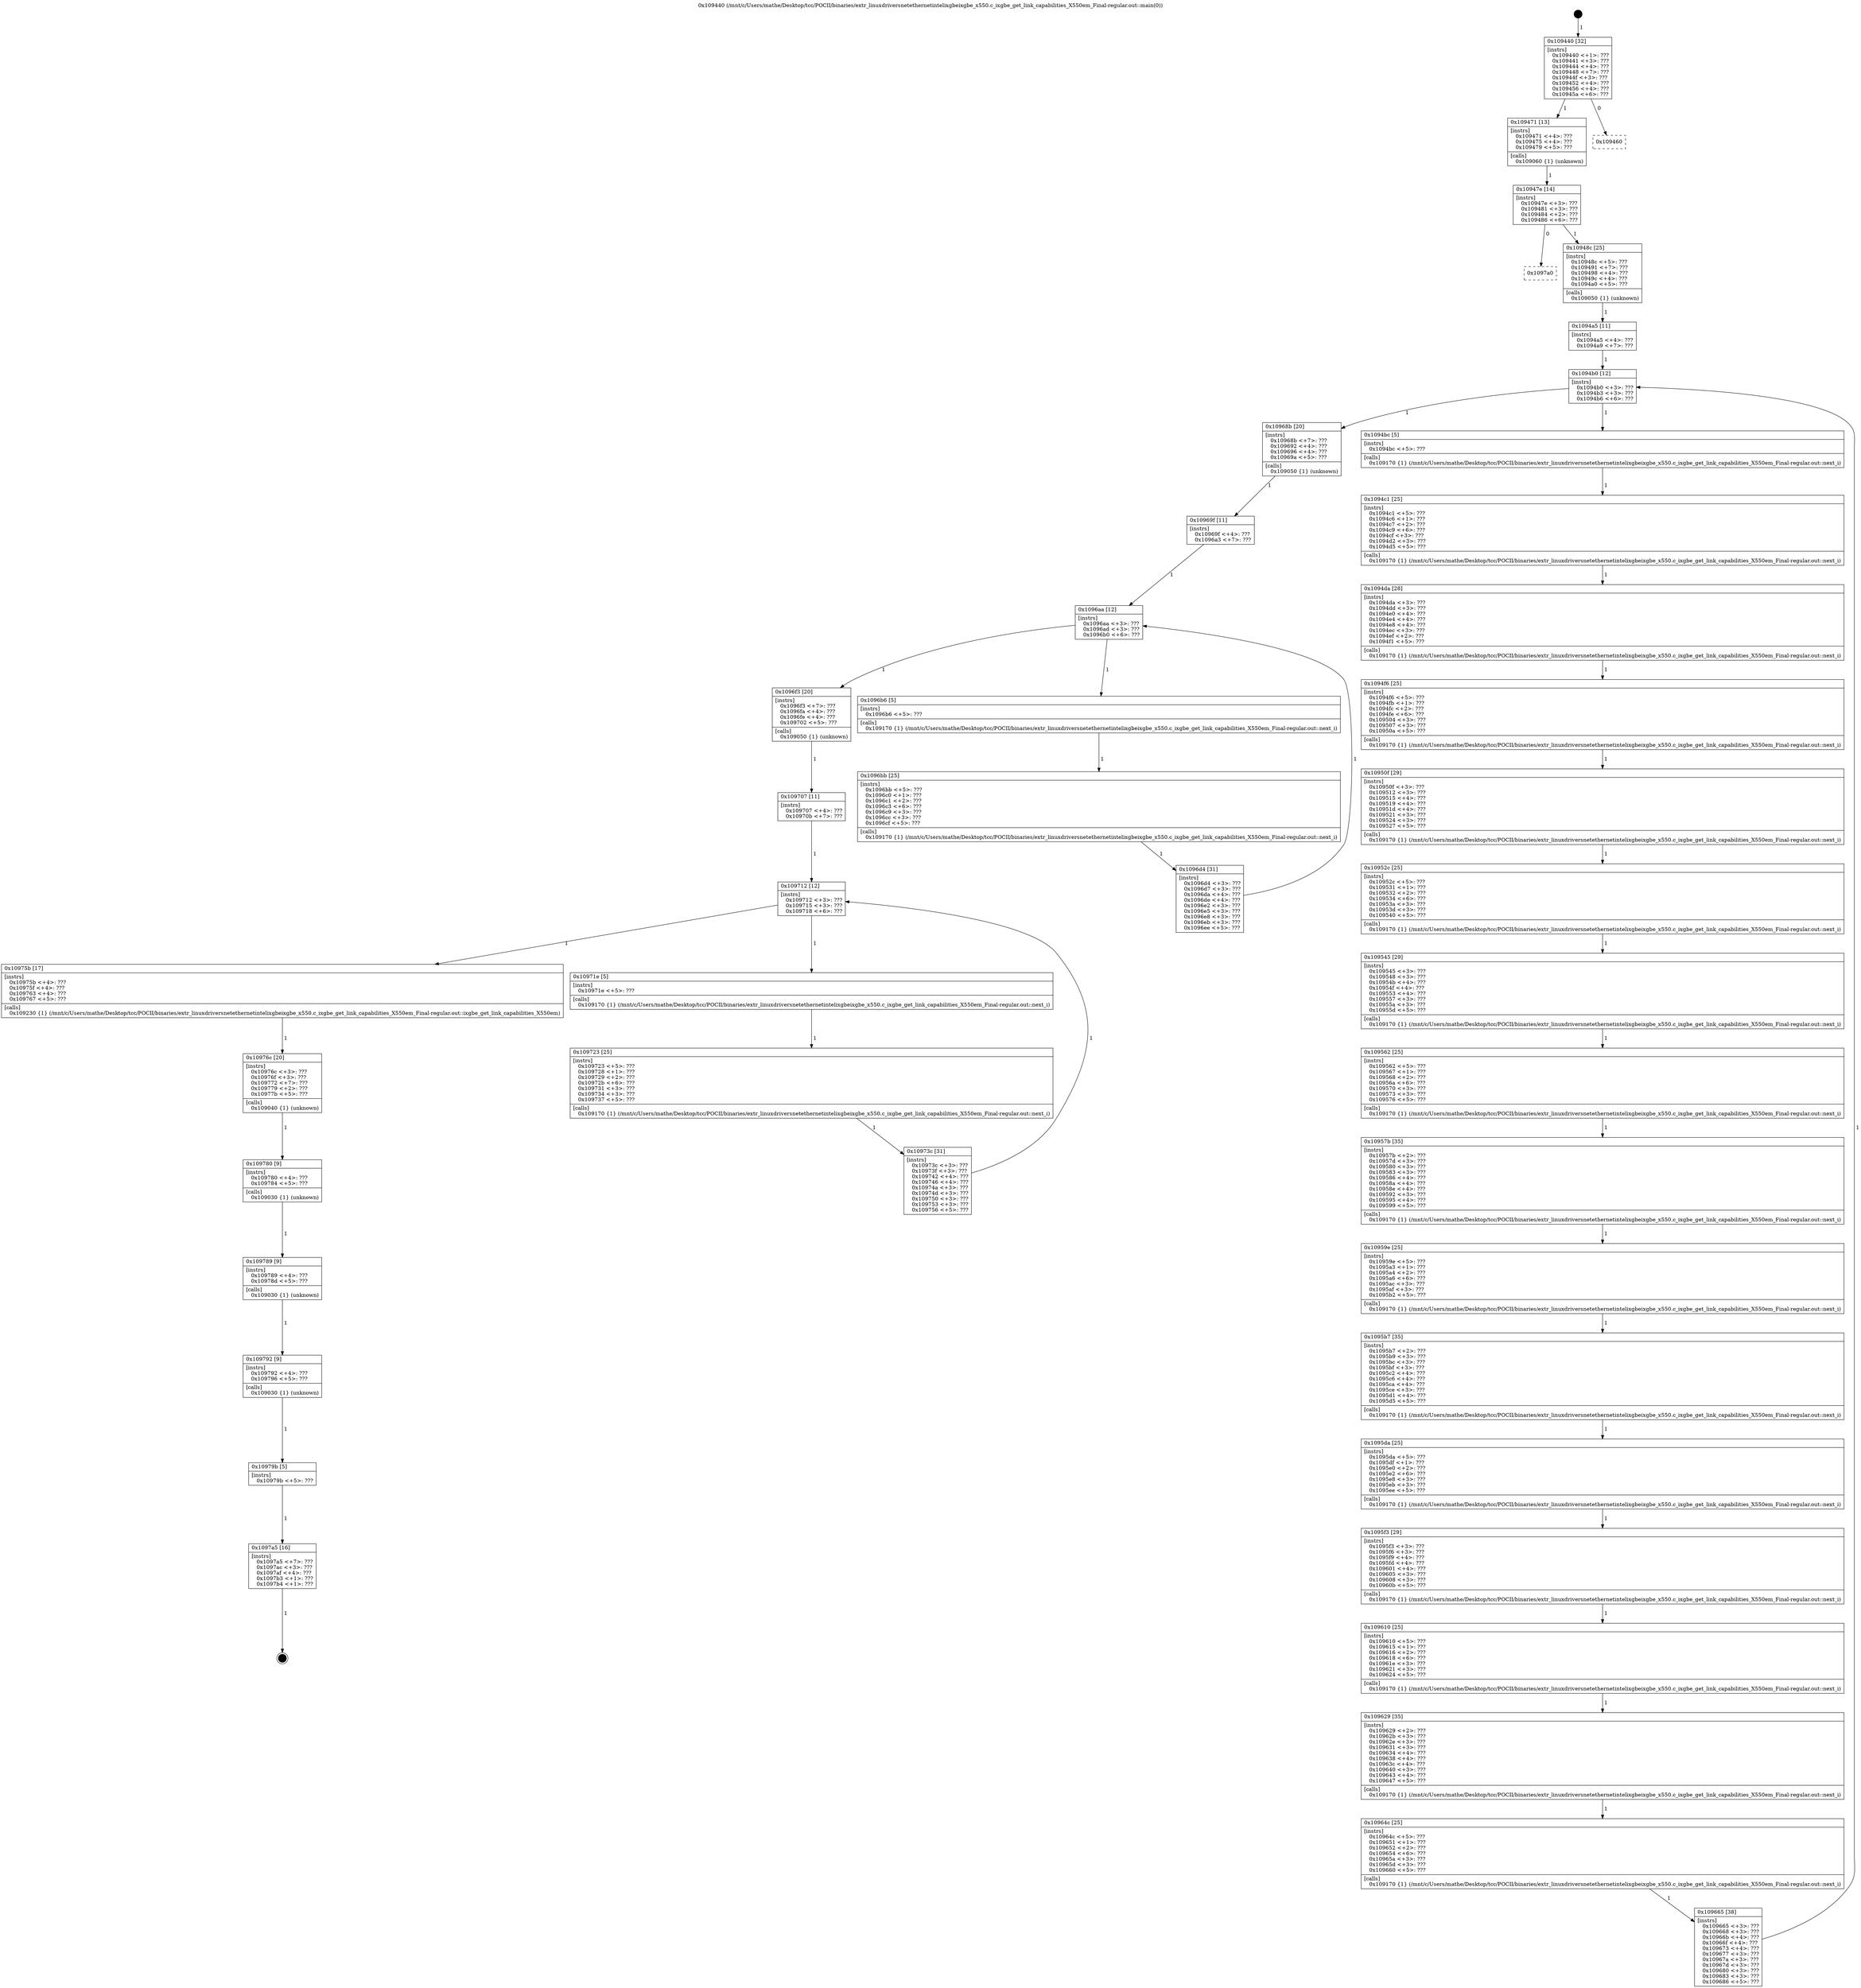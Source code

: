 digraph "0x109440" {
  label = "0x109440 (/mnt/c/Users/mathe/Desktop/tcc/POCII/binaries/extr_linuxdriversnetethernetintelixgbeixgbe_x550.c_ixgbe_get_link_capabilities_X550em_Final-regular.out::main(0))"
  labelloc = "t"
  node[shape=record]

  Entry [label="",width=0.3,height=0.3,shape=circle,fillcolor=black,style=filled]
  "0x109440" [label="{
     0x109440 [32]\l
     | [instrs]\l
     &nbsp;&nbsp;0x109440 \<+1\>: ???\l
     &nbsp;&nbsp;0x109441 \<+3\>: ???\l
     &nbsp;&nbsp;0x109444 \<+4\>: ???\l
     &nbsp;&nbsp;0x109448 \<+7\>: ???\l
     &nbsp;&nbsp;0x10944f \<+3\>: ???\l
     &nbsp;&nbsp;0x109452 \<+4\>: ???\l
     &nbsp;&nbsp;0x109456 \<+4\>: ???\l
     &nbsp;&nbsp;0x10945a \<+6\>: ???\l
  }"]
  "0x109471" [label="{
     0x109471 [13]\l
     | [instrs]\l
     &nbsp;&nbsp;0x109471 \<+4\>: ???\l
     &nbsp;&nbsp;0x109475 \<+4\>: ???\l
     &nbsp;&nbsp;0x109479 \<+5\>: ???\l
     | [calls]\l
     &nbsp;&nbsp;0x109060 \{1\} (unknown)\l
  }"]
  "0x109460" [label="{
     0x109460\l
  }", style=dashed]
  "0x10947e" [label="{
     0x10947e [14]\l
     | [instrs]\l
     &nbsp;&nbsp;0x10947e \<+3\>: ???\l
     &nbsp;&nbsp;0x109481 \<+3\>: ???\l
     &nbsp;&nbsp;0x109484 \<+2\>: ???\l
     &nbsp;&nbsp;0x109486 \<+6\>: ???\l
  }"]
  "0x1097a0" [label="{
     0x1097a0\l
  }", style=dashed]
  "0x10948c" [label="{
     0x10948c [25]\l
     | [instrs]\l
     &nbsp;&nbsp;0x10948c \<+5\>: ???\l
     &nbsp;&nbsp;0x109491 \<+7\>: ???\l
     &nbsp;&nbsp;0x109498 \<+4\>: ???\l
     &nbsp;&nbsp;0x10949c \<+4\>: ???\l
     &nbsp;&nbsp;0x1094a0 \<+5\>: ???\l
     | [calls]\l
     &nbsp;&nbsp;0x109050 \{1\} (unknown)\l
  }"]
  Exit [label="",width=0.3,height=0.3,shape=circle,fillcolor=black,style=filled,peripheries=2]
  "0x1094b0" [label="{
     0x1094b0 [12]\l
     | [instrs]\l
     &nbsp;&nbsp;0x1094b0 \<+3\>: ???\l
     &nbsp;&nbsp;0x1094b3 \<+3\>: ???\l
     &nbsp;&nbsp;0x1094b6 \<+6\>: ???\l
  }"]
  "0x10968b" [label="{
     0x10968b [20]\l
     | [instrs]\l
     &nbsp;&nbsp;0x10968b \<+7\>: ???\l
     &nbsp;&nbsp;0x109692 \<+4\>: ???\l
     &nbsp;&nbsp;0x109696 \<+4\>: ???\l
     &nbsp;&nbsp;0x10969a \<+5\>: ???\l
     | [calls]\l
     &nbsp;&nbsp;0x109050 \{1\} (unknown)\l
  }"]
  "0x1094bc" [label="{
     0x1094bc [5]\l
     | [instrs]\l
     &nbsp;&nbsp;0x1094bc \<+5\>: ???\l
     | [calls]\l
     &nbsp;&nbsp;0x109170 \{1\} (/mnt/c/Users/mathe/Desktop/tcc/POCII/binaries/extr_linuxdriversnetethernetintelixgbeixgbe_x550.c_ixgbe_get_link_capabilities_X550em_Final-regular.out::next_i)\l
  }"]
  "0x1094c1" [label="{
     0x1094c1 [25]\l
     | [instrs]\l
     &nbsp;&nbsp;0x1094c1 \<+5\>: ???\l
     &nbsp;&nbsp;0x1094c6 \<+1\>: ???\l
     &nbsp;&nbsp;0x1094c7 \<+2\>: ???\l
     &nbsp;&nbsp;0x1094c9 \<+6\>: ???\l
     &nbsp;&nbsp;0x1094cf \<+3\>: ???\l
     &nbsp;&nbsp;0x1094d2 \<+3\>: ???\l
     &nbsp;&nbsp;0x1094d5 \<+5\>: ???\l
     | [calls]\l
     &nbsp;&nbsp;0x109170 \{1\} (/mnt/c/Users/mathe/Desktop/tcc/POCII/binaries/extr_linuxdriversnetethernetintelixgbeixgbe_x550.c_ixgbe_get_link_capabilities_X550em_Final-regular.out::next_i)\l
  }"]
  "0x1094da" [label="{
     0x1094da [28]\l
     | [instrs]\l
     &nbsp;&nbsp;0x1094da \<+3\>: ???\l
     &nbsp;&nbsp;0x1094dd \<+3\>: ???\l
     &nbsp;&nbsp;0x1094e0 \<+4\>: ???\l
     &nbsp;&nbsp;0x1094e4 \<+4\>: ???\l
     &nbsp;&nbsp;0x1094e8 \<+4\>: ???\l
     &nbsp;&nbsp;0x1094ec \<+3\>: ???\l
     &nbsp;&nbsp;0x1094ef \<+2\>: ???\l
     &nbsp;&nbsp;0x1094f1 \<+5\>: ???\l
     | [calls]\l
     &nbsp;&nbsp;0x109170 \{1\} (/mnt/c/Users/mathe/Desktop/tcc/POCII/binaries/extr_linuxdriversnetethernetintelixgbeixgbe_x550.c_ixgbe_get_link_capabilities_X550em_Final-regular.out::next_i)\l
  }"]
  "0x1094f6" [label="{
     0x1094f6 [25]\l
     | [instrs]\l
     &nbsp;&nbsp;0x1094f6 \<+5\>: ???\l
     &nbsp;&nbsp;0x1094fb \<+1\>: ???\l
     &nbsp;&nbsp;0x1094fc \<+2\>: ???\l
     &nbsp;&nbsp;0x1094fe \<+6\>: ???\l
     &nbsp;&nbsp;0x109504 \<+3\>: ???\l
     &nbsp;&nbsp;0x109507 \<+3\>: ???\l
     &nbsp;&nbsp;0x10950a \<+5\>: ???\l
     | [calls]\l
     &nbsp;&nbsp;0x109170 \{1\} (/mnt/c/Users/mathe/Desktop/tcc/POCII/binaries/extr_linuxdriversnetethernetintelixgbeixgbe_x550.c_ixgbe_get_link_capabilities_X550em_Final-regular.out::next_i)\l
  }"]
  "0x10950f" [label="{
     0x10950f [29]\l
     | [instrs]\l
     &nbsp;&nbsp;0x10950f \<+3\>: ???\l
     &nbsp;&nbsp;0x109512 \<+3\>: ???\l
     &nbsp;&nbsp;0x109515 \<+4\>: ???\l
     &nbsp;&nbsp;0x109519 \<+4\>: ???\l
     &nbsp;&nbsp;0x10951d \<+4\>: ???\l
     &nbsp;&nbsp;0x109521 \<+3\>: ???\l
     &nbsp;&nbsp;0x109524 \<+3\>: ???\l
     &nbsp;&nbsp;0x109527 \<+5\>: ???\l
     | [calls]\l
     &nbsp;&nbsp;0x109170 \{1\} (/mnt/c/Users/mathe/Desktop/tcc/POCII/binaries/extr_linuxdriversnetethernetintelixgbeixgbe_x550.c_ixgbe_get_link_capabilities_X550em_Final-regular.out::next_i)\l
  }"]
  "0x10952c" [label="{
     0x10952c [25]\l
     | [instrs]\l
     &nbsp;&nbsp;0x10952c \<+5\>: ???\l
     &nbsp;&nbsp;0x109531 \<+1\>: ???\l
     &nbsp;&nbsp;0x109532 \<+2\>: ???\l
     &nbsp;&nbsp;0x109534 \<+6\>: ???\l
     &nbsp;&nbsp;0x10953a \<+3\>: ???\l
     &nbsp;&nbsp;0x10953d \<+3\>: ???\l
     &nbsp;&nbsp;0x109540 \<+5\>: ???\l
     | [calls]\l
     &nbsp;&nbsp;0x109170 \{1\} (/mnt/c/Users/mathe/Desktop/tcc/POCII/binaries/extr_linuxdriversnetethernetintelixgbeixgbe_x550.c_ixgbe_get_link_capabilities_X550em_Final-regular.out::next_i)\l
  }"]
  "0x109545" [label="{
     0x109545 [29]\l
     | [instrs]\l
     &nbsp;&nbsp;0x109545 \<+3\>: ???\l
     &nbsp;&nbsp;0x109548 \<+3\>: ???\l
     &nbsp;&nbsp;0x10954b \<+4\>: ???\l
     &nbsp;&nbsp;0x10954f \<+4\>: ???\l
     &nbsp;&nbsp;0x109553 \<+4\>: ???\l
     &nbsp;&nbsp;0x109557 \<+3\>: ???\l
     &nbsp;&nbsp;0x10955a \<+3\>: ???\l
     &nbsp;&nbsp;0x10955d \<+5\>: ???\l
     | [calls]\l
     &nbsp;&nbsp;0x109170 \{1\} (/mnt/c/Users/mathe/Desktop/tcc/POCII/binaries/extr_linuxdriversnetethernetintelixgbeixgbe_x550.c_ixgbe_get_link_capabilities_X550em_Final-regular.out::next_i)\l
  }"]
  "0x109562" [label="{
     0x109562 [25]\l
     | [instrs]\l
     &nbsp;&nbsp;0x109562 \<+5\>: ???\l
     &nbsp;&nbsp;0x109567 \<+1\>: ???\l
     &nbsp;&nbsp;0x109568 \<+2\>: ???\l
     &nbsp;&nbsp;0x10956a \<+6\>: ???\l
     &nbsp;&nbsp;0x109570 \<+3\>: ???\l
     &nbsp;&nbsp;0x109573 \<+3\>: ???\l
     &nbsp;&nbsp;0x109576 \<+5\>: ???\l
     | [calls]\l
     &nbsp;&nbsp;0x109170 \{1\} (/mnt/c/Users/mathe/Desktop/tcc/POCII/binaries/extr_linuxdriversnetethernetintelixgbeixgbe_x550.c_ixgbe_get_link_capabilities_X550em_Final-regular.out::next_i)\l
  }"]
  "0x10957b" [label="{
     0x10957b [35]\l
     | [instrs]\l
     &nbsp;&nbsp;0x10957b \<+2\>: ???\l
     &nbsp;&nbsp;0x10957d \<+3\>: ???\l
     &nbsp;&nbsp;0x109580 \<+3\>: ???\l
     &nbsp;&nbsp;0x109583 \<+3\>: ???\l
     &nbsp;&nbsp;0x109586 \<+4\>: ???\l
     &nbsp;&nbsp;0x10958a \<+4\>: ???\l
     &nbsp;&nbsp;0x10958e \<+4\>: ???\l
     &nbsp;&nbsp;0x109592 \<+3\>: ???\l
     &nbsp;&nbsp;0x109595 \<+4\>: ???\l
     &nbsp;&nbsp;0x109599 \<+5\>: ???\l
     | [calls]\l
     &nbsp;&nbsp;0x109170 \{1\} (/mnt/c/Users/mathe/Desktop/tcc/POCII/binaries/extr_linuxdriversnetethernetintelixgbeixgbe_x550.c_ixgbe_get_link_capabilities_X550em_Final-regular.out::next_i)\l
  }"]
  "0x10959e" [label="{
     0x10959e [25]\l
     | [instrs]\l
     &nbsp;&nbsp;0x10959e \<+5\>: ???\l
     &nbsp;&nbsp;0x1095a3 \<+1\>: ???\l
     &nbsp;&nbsp;0x1095a4 \<+2\>: ???\l
     &nbsp;&nbsp;0x1095a6 \<+6\>: ???\l
     &nbsp;&nbsp;0x1095ac \<+3\>: ???\l
     &nbsp;&nbsp;0x1095af \<+3\>: ???\l
     &nbsp;&nbsp;0x1095b2 \<+5\>: ???\l
     | [calls]\l
     &nbsp;&nbsp;0x109170 \{1\} (/mnt/c/Users/mathe/Desktop/tcc/POCII/binaries/extr_linuxdriversnetethernetintelixgbeixgbe_x550.c_ixgbe_get_link_capabilities_X550em_Final-regular.out::next_i)\l
  }"]
  "0x1095b7" [label="{
     0x1095b7 [35]\l
     | [instrs]\l
     &nbsp;&nbsp;0x1095b7 \<+2\>: ???\l
     &nbsp;&nbsp;0x1095b9 \<+3\>: ???\l
     &nbsp;&nbsp;0x1095bc \<+3\>: ???\l
     &nbsp;&nbsp;0x1095bf \<+3\>: ???\l
     &nbsp;&nbsp;0x1095c2 \<+4\>: ???\l
     &nbsp;&nbsp;0x1095c6 \<+4\>: ???\l
     &nbsp;&nbsp;0x1095ca \<+4\>: ???\l
     &nbsp;&nbsp;0x1095ce \<+3\>: ???\l
     &nbsp;&nbsp;0x1095d1 \<+4\>: ???\l
     &nbsp;&nbsp;0x1095d5 \<+5\>: ???\l
     | [calls]\l
     &nbsp;&nbsp;0x109170 \{1\} (/mnt/c/Users/mathe/Desktop/tcc/POCII/binaries/extr_linuxdriversnetethernetintelixgbeixgbe_x550.c_ixgbe_get_link_capabilities_X550em_Final-regular.out::next_i)\l
  }"]
  "0x1095da" [label="{
     0x1095da [25]\l
     | [instrs]\l
     &nbsp;&nbsp;0x1095da \<+5\>: ???\l
     &nbsp;&nbsp;0x1095df \<+1\>: ???\l
     &nbsp;&nbsp;0x1095e0 \<+2\>: ???\l
     &nbsp;&nbsp;0x1095e2 \<+6\>: ???\l
     &nbsp;&nbsp;0x1095e8 \<+3\>: ???\l
     &nbsp;&nbsp;0x1095eb \<+3\>: ???\l
     &nbsp;&nbsp;0x1095ee \<+5\>: ???\l
     | [calls]\l
     &nbsp;&nbsp;0x109170 \{1\} (/mnt/c/Users/mathe/Desktop/tcc/POCII/binaries/extr_linuxdriversnetethernetintelixgbeixgbe_x550.c_ixgbe_get_link_capabilities_X550em_Final-regular.out::next_i)\l
  }"]
  "0x1095f3" [label="{
     0x1095f3 [29]\l
     | [instrs]\l
     &nbsp;&nbsp;0x1095f3 \<+3\>: ???\l
     &nbsp;&nbsp;0x1095f6 \<+3\>: ???\l
     &nbsp;&nbsp;0x1095f9 \<+4\>: ???\l
     &nbsp;&nbsp;0x1095fd \<+4\>: ???\l
     &nbsp;&nbsp;0x109601 \<+4\>: ???\l
     &nbsp;&nbsp;0x109605 \<+3\>: ???\l
     &nbsp;&nbsp;0x109608 \<+3\>: ???\l
     &nbsp;&nbsp;0x10960b \<+5\>: ???\l
     | [calls]\l
     &nbsp;&nbsp;0x109170 \{1\} (/mnt/c/Users/mathe/Desktop/tcc/POCII/binaries/extr_linuxdriversnetethernetintelixgbeixgbe_x550.c_ixgbe_get_link_capabilities_X550em_Final-regular.out::next_i)\l
  }"]
  "0x109610" [label="{
     0x109610 [25]\l
     | [instrs]\l
     &nbsp;&nbsp;0x109610 \<+5\>: ???\l
     &nbsp;&nbsp;0x109615 \<+1\>: ???\l
     &nbsp;&nbsp;0x109616 \<+2\>: ???\l
     &nbsp;&nbsp;0x109618 \<+6\>: ???\l
     &nbsp;&nbsp;0x10961e \<+3\>: ???\l
     &nbsp;&nbsp;0x109621 \<+3\>: ???\l
     &nbsp;&nbsp;0x109624 \<+5\>: ???\l
     | [calls]\l
     &nbsp;&nbsp;0x109170 \{1\} (/mnt/c/Users/mathe/Desktop/tcc/POCII/binaries/extr_linuxdriversnetethernetintelixgbeixgbe_x550.c_ixgbe_get_link_capabilities_X550em_Final-regular.out::next_i)\l
  }"]
  "0x109629" [label="{
     0x109629 [35]\l
     | [instrs]\l
     &nbsp;&nbsp;0x109629 \<+2\>: ???\l
     &nbsp;&nbsp;0x10962b \<+3\>: ???\l
     &nbsp;&nbsp;0x10962e \<+3\>: ???\l
     &nbsp;&nbsp;0x109631 \<+3\>: ???\l
     &nbsp;&nbsp;0x109634 \<+4\>: ???\l
     &nbsp;&nbsp;0x109638 \<+4\>: ???\l
     &nbsp;&nbsp;0x10963c \<+4\>: ???\l
     &nbsp;&nbsp;0x109640 \<+3\>: ???\l
     &nbsp;&nbsp;0x109643 \<+4\>: ???\l
     &nbsp;&nbsp;0x109647 \<+5\>: ???\l
     | [calls]\l
     &nbsp;&nbsp;0x109170 \{1\} (/mnt/c/Users/mathe/Desktop/tcc/POCII/binaries/extr_linuxdriversnetethernetintelixgbeixgbe_x550.c_ixgbe_get_link_capabilities_X550em_Final-regular.out::next_i)\l
  }"]
  "0x10964c" [label="{
     0x10964c [25]\l
     | [instrs]\l
     &nbsp;&nbsp;0x10964c \<+5\>: ???\l
     &nbsp;&nbsp;0x109651 \<+1\>: ???\l
     &nbsp;&nbsp;0x109652 \<+2\>: ???\l
     &nbsp;&nbsp;0x109654 \<+6\>: ???\l
     &nbsp;&nbsp;0x10965a \<+3\>: ???\l
     &nbsp;&nbsp;0x10965d \<+3\>: ???\l
     &nbsp;&nbsp;0x109660 \<+5\>: ???\l
     | [calls]\l
     &nbsp;&nbsp;0x109170 \{1\} (/mnt/c/Users/mathe/Desktop/tcc/POCII/binaries/extr_linuxdriversnetethernetintelixgbeixgbe_x550.c_ixgbe_get_link_capabilities_X550em_Final-regular.out::next_i)\l
  }"]
  "0x109665" [label="{
     0x109665 [38]\l
     | [instrs]\l
     &nbsp;&nbsp;0x109665 \<+3\>: ???\l
     &nbsp;&nbsp;0x109668 \<+3\>: ???\l
     &nbsp;&nbsp;0x10966b \<+4\>: ???\l
     &nbsp;&nbsp;0x10966f \<+4\>: ???\l
     &nbsp;&nbsp;0x109673 \<+4\>: ???\l
     &nbsp;&nbsp;0x109677 \<+3\>: ???\l
     &nbsp;&nbsp;0x10967a \<+3\>: ???\l
     &nbsp;&nbsp;0x10967d \<+3\>: ???\l
     &nbsp;&nbsp;0x109680 \<+3\>: ???\l
     &nbsp;&nbsp;0x109683 \<+3\>: ???\l
     &nbsp;&nbsp;0x109686 \<+5\>: ???\l
  }"]
  "0x1094a5" [label="{
     0x1094a5 [11]\l
     | [instrs]\l
     &nbsp;&nbsp;0x1094a5 \<+4\>: ???\l
     &nbsp;&nbsp;0x1094a9 \<+7\>: ???\l
  }"]
  "0x1096aa" [label="{
     0x1096aa [12]\l
     | [instrs]\l
     &nbsp;&nbsp;0x1096aa \<+3\>: ???\l
     &nbsp;&nbsp;0x1096ad \<+3\>: ???\l
     &nbsp;&nbsp;0x1096b0 \<+6\>: ???\l
  }"]
  "0x1096f3" [label="{
     0x1096f3 [20]\l
     | [instrs]\l
     &nbsp;&nbsp;0x1096f3 \<+7\>: ???\l
     &nbsp;&nbsp;0x1096fa \<+4\>: ???\l
     &nbsp;&nbsp;0x1096fe \<+4\>: ???\l
     &nbsp;&nbsp;0x109702 \<+5\>: ???\l
     | [calls]\l
     &nbsp;&nbsp;0x109050 \{1\} (unknown)\l
  }"]
  "0x1096b6" [label="{
     0x1096b6 [5]\l
     | [instrs]\l
     &nbsp;&nbsp;0x1096b6 \<+5\>: ???\l
     | [calls]\l
     &nbsp;&nbsp;0x109170 \{1\} (/mnt/c/Users/mathe/Desktop/tcc/POCII/binaries/extr_linuxdriversnetethernetintelixgbeixgbe_x550.c_ixgbe_get_link_capabilities_X550em_Final-regular.out::next_i)\l
  }"]
  "0x1096bb" [label="{
     0x1096bb [25]\l
     | [instrs]\l
     &nbsp;&nbsp;0x1096bb \<+5\>: ???\l
     &nbsp;&nbsp;0x1096c0 \<+1\>: ???\l
     &nbsp;&nbsp;0x1096c1 \<+2\>: ???\l
     &nbsp;&nbsp;0x1096c3 \<+6\>: ???\l
     &nbsp;&nbsp;0x1096c9 \<+3\>: ???\l
     &nbsp;&nbsp;0x1096cc \<+3\>: ???\l
     &nbsp;&nbsp;0x1096cf \<+5\>: ???\l
     | [calls]\l
     &nbsp;&nbsp;0x109170 \{1\} (/mnt/c/Users/mathe/Desktop/tcc/POCII/binaries/extr_linuxdriversnetethernetintelixgbeixgbe_x550.c_ixgbe_get_link_capabilities_X550em_Final-regular.out::next_i)\l
  }"]
  "0x1096d4" [label="{
     0x1096d4 [31]\l
     | [instrs]\l
     &nbsp;&nbsp;0x1096d4 \<+3\>: ???\l
     &nbsp;&nbsp;0x1096d7 \<+3\>: ???\l
     &nbsp;&nbsp;0x1096da \<+4\>: ???\l
     &nbsp;&nbsp;0x1096de \<+4\>: ???\l
     &nbsp;&nbsp;0x1096e2 \<+3\>: ???\l
     &nbsp;&nbsp;0x1096e5 \<+3\>: ???\l
     &nbsp;&nbsp;0x1096e8 \<+3\>: ???\l
     &nbsp;&nbsp;0x1096eb \<+3\>: ???\l
     &nbsp;&nbsp;0x1096ee \<+5\>: ???\l
  }"]
  "0x10969f" [label="{
     0x10969f [11]\l
     | [instrs]\l
     &nbsp;&nbsp;0x10969f \<+4\>: ???\l
     &nbsp;&nbsp;0x1096a3 \<+7\>: ???\l
  }"]
  "0x109712" [label="{
     0x109712 [12]\l
     | [instrs]\l
     &nbsp;&nbsp;0x109712 \<+3\>: ???\l
     &nbsp;&nbsp;0x109715 \<+3\>: ???\l
     &nbsp;&nbsp;0x109718 \<+6\>: ???\l
  }"]
  "0x10975b" [label="{
     0x10975b [17]\l
     | [instrs]\l
     &nbsp;&nbsp;0x10975b \<+4\>: ???\l
     &nbsp;&nbsp;0x10975f \<+4\>: ???\l
     &nbsp;&nbsp;0x109763 \<+4\>: ???\l
     &nbsp;&nbsp;0x109767 \<+5\>: ???\l
     | [calls]\l
     &nbsp;&nbsp;0x109230 \{1\} (/mnt/c/Users/mathe/Desktop/tcc/POCII/binaries/extr_linuxdriversnetethernetintelixgbeixgbe_x550.c_ixgbe_get_link_capabilities_X550em_Final-regular.out::ixgbe_get_link_capabilities_X550em)\l
  }"]
  "0x10971e" [label="{
     0x10971e [5]\l
     | [instrs]\l
     &nbsp;&nbsp;0x10971e \<+5\>: ???\l
     | [calls]\l
     &nbsp;&nbsp;0x109170 \{1\} (/mnt/c/Users/mathe/Desktop/tcc/POCII/binaries/extr_linuxdriversnetethernetintelixgbeixgbe_x550.c_ixgbe_get_link_capabilities_X550em_Final-regular.out::next_i)\l
  }"]
  "0x109723" [label="{
     0x109723 [25]\l
     | [instrs]\l
     &nbsp;&nbsp;0x109723 \<+5\>: ???\l
     &nbsp;&nbsp;0x109728 \<+1\>: ???\l
     &nbsp;&nbsp;0x109729 \<+2\>: ???\l
     &nbsp;&nbsp;0x10972b \<+6\>: ???\l
     &nbsp;&nbsp;0x109731 \<+3\>: ???\l
     &nbsp;&nbsp;0x109734 \<+3\>: ???\l
     &nbsp;&nbsp;0x109737 \<+5\>: ???\l
     | [calls]\l
     &nbsp;&nbsp;0x109170 \{1\} (/mnt/c/Users/mathe/Desktop/tcc/POCII/binaries/extr_linuxdriversnetethernetintelixgbeixgbe_x550.c_ixgbe_get_link_capabilities_X550em_Final-regular.out::next_i)\l
  }"]
  "0x10973c" [label="{
     0x10973c [31]\l
     | [instrs]\l
     &nbsp;&nbsp;0x10973c \<+3\>: ???\l
     &nbsp;&nbsp;0x10973f \<+3\>: ???\l
     &nbsp;&nbsp;0x109742 \<+4\>: ???\l
     &nbsp;&nbsp;0x109746 \<+4\>: ???\l
     &nbsp;&nbsp;0x10974a \<+3\>: ???\l
     &nbsp;&nbsp;0x10974d \<+3\>: ???\l
     &nbsp;&nbsp;0x109750 \<+3\>: ???\l
     &nbsp;&nbsp;0x109753 \<+3\>: ???\l
     &nbsp;&nbsp;0x109756 \<+5\>: ???\l
  }"]
  "0x109707" [label="{
     0x109707 [11]\l
     | [instrs]\l
     &nbsp;&nbsp;0x109707 \<+4\>: ???\l
     &nbsp;&nbsp;0x10970b \<+7\>: ???\l
  }"]
  "0x10976c" [label="{
     0x10976c [20]\l
     | [instrs]\l
     &nbsp;&nbsp;0x10976c \<+3\>: ???\l
     &nbsp;&nbsp;0x10976f \<+3\>: ???\l
     &nbsp;&nbsp;0x109772 \<+7\>: ???\l
     &nbsp;&nbsp;0x109779 \<+2\>: ???\l
     &nbsp;&nbsp;0x10977b \<+5\>: ???\l
     | [calls]\l
     &nbsp;&nbsp;0x109040 \{1\} (unknown)\l
  }"]
  "0x109780" [label="{
     0x109780 [9]\l
     | [instrs]\l
     &nbsp;&nbsp;0x109780 \<+4\>: ???\l
     &nbsp;&nbsp;0x109784 \<+5\>: ???\l
     | [calls]\l
     &nbsp;&nbsp;0x109030 \{1\} (unknown)\l
  }"]
  "0x109789" [label="{
     0x109789 [9]\l
     | [instrs]\l
     &nbsp;&nbsp;0x109789 \<+4\>: ???\l
     &nbsp;&nbsp;0x10978d \<+5\>: ???\l
     | [calls]\l
     &nbsp;&nbsp;0x109030 \{1\} (unknown)\l
  }"]
  "0x109792" [label="{
     0x109792 [9]\l
     | [instrs]\l
     &nbsp;&nbsp;0x109792 \<+4\>: ???\l
     &nbsp;&nbsp;0x109796 \<+5\>: ???\l
     | [calls]\l
     &nbsp;&nbsp;0x109030 \{1\} (unknown)\l
  }"]
  "0x10979b" [label="{
     0x10979b [5]\l
     | [instrs]\l
     &nbsp;&nbsp;0x10979b \<+5\>: ???\l
  }"]
  "0x1097a5" [label="{
     0x1097a5 [16]\l
     | [instrs]\l
     &nbsp;&nbsp;0x1097a5 \<+7\>: ???\l
     &nbsp;&nbsp;0x1097ac \<+3\>: ???\l
     &nbsp;&nbsp;0x1097af \<+4\>: ???\l
     &nbsp;&nbsp;0x1097b3 \<+1\>: ???\l
     &nbsp;&nbsp;0x1097b4 \<+1\>: ???\l
  }"]
  Entry -> "0x109440" [label=" 1"]
  "0x109440" -> "0x109471" [label=" 1"]
  "0x109440" -> "0x109460" [label=" 0"]
  "0x109471" -> "0x10947e" [label=" 1"]
  "0x10947e" -> "0x1097a0" [label=" 0"]
  "0x10947e" -> "0x10948c" [label=" 1"]
  "0x1097a5" -> Exit [label=" 1"]
  "0x10948c" -> "0x1094a5" [label=" 1"]
  "0x1094b0" -> "0x10968b" [label=" 1"]
  "0x1094b0" -> "0x1094bc" [label=" 1"]
  "0x1094bc" -> "0x1094c1" [label=" 1"]
  "0x1094c1" -> "0x1094da" [label=" 1"]
  "0x1094da" -> "0x1094f6" [label=" 1"]
  "0x1094f6" -> "0x10950f" [label=" 1"]
  "0x10950f" -> "0x10952c" [label=" 1"]
  "0x10952c" -> "0x109545" [label=" 1"]
  "0x109545" -> "0x109562" [label=" 1"]
  "0x109562" -> "0x10957b" [label=" 1"]
  "0x10957b" -> "0x10959e" [label=" 1"]
  "0x10959e" -> "0x1095b7" [label=" 1"]
  "0x1095b7" -> "0x1095da" [label=" 1"]
  "0x1095da" -> "0x1095f3" [label=" 1"]
  "0x1095f3" -> "0x109610" [label=" 1"]
  "0x109610" -> "0x109629" [label=" 1"]
  "0x109629" -> "0x10964c" [label=" 1"]
  "0x10964c" -> "0x109665" [label=" 1"]
  "0x1094a5" -> "0x1094b0" [label=" 1"]
  "0x109665" -> "0x1094b0" [label=" 1"]
  "0x10968b" -> "0x10969f" [label=" 1"]
  "0x1096aa" -> "0x1096f3" [label=" 1"]
  "0x1096aa" -> "0x1096b6" [label=" 1"]
  "0x1096b6" -> "0x1096bb" [label=" 1"]
  "0x1096bb" -> "0x1096d4" [label=" 1"]
  "0x10969f" -> "0x1096aa" [label=" 1"]
  "0x1096d4" -> "0x1096aa" [label=" 1"]
  "0x1096f3" -> "0x109707" [label=" 1"]
  "0x109712" -> "0x10975b" [label=" 1"]
  "0x109712" -> "0x10971e" [label=" 1"]
  "0x10971e" -> "0x109723" [label=" 1"]
  "0x109723" -> "0x10973c" [label=" 1"]
  "0x109707" -> "0x109712" [label=" 1"]
  "0x10973c" -> "0x109712" [label=" 1"]
  "0x10975b" -> "0x10976c" [label=" 1"]
  "0x10976c" -> "0x109780" [label=" 1"]
  "0x109780" -> "0x109789" [label=" 1"]
  "0x109789" -> "0x109792" [label=" 1"]
  "0x109792" -> "0x10979b" [label=" 1"]
  "0x10979b" -> "0x1097a5" [label=" 1"]
}
